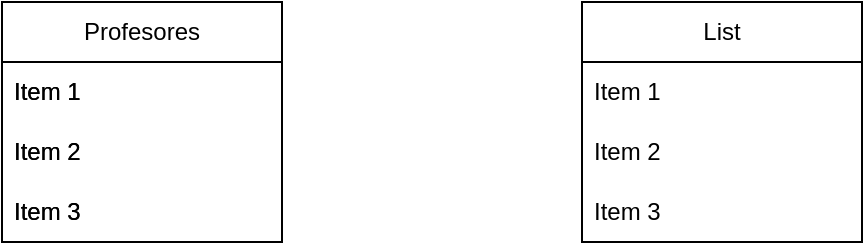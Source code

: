 <mxfile version="24.8.0">
  <diagram name="Página-1" id="7sE9IKyORgrUFRkcSsKX">
    <mxGraphModel dx="1426" dy="749" grid="1" gridSize="10" guides="1" tooltips="1" connect="1" arrows="1" fold="1" page="1" pageScale="1" pageWidth="827" pageHeight="1169" math="0" shadow="0">
      <root>
        <mxCell id="0" />
        <mxCell id="1" parent="0" />
        <mxCell id="T9eKaKcvzEvThPDkCqa5-1" value="List" style="swimlane;fontStyle=0;childLayout=stackLayout;horizontal=1;startSize=30;horizontalStack=0;resizeParent=1;resizeParentMax=0;resizeLast=0;collapsible=1;marginBottom=0;whiteSpace=wrap;html=1;" parent="1" vertex="1">
          <mxGeometry x="340" y="330.0" width="140" height="120" as="geometry" />
        </mxCell>
        <mxCell id="T9eKaKcvzEvThPDkCqa5-2" value="Item 1" style="text;strokeColor=none;fillColor=none;align=left;verticalAlign=middle;spacingLeft=4;spacingRight=4;overflow=hidden;points=[[0,0.5],[1,0.5]];portConstraint=eastwest;rotatable=0;whiteSpace=wrap;html=1;" parent="T9eKaKcvzEvThPDkCqa5-1" vertex="1">
          <mxGeometry y="30" width="140" height="30" as="geometry" />
        </mxCell>
        <mxCell id="T9eKaKcvzEvThPDkCqa5-3" value="Item 2" style="text;strokeColor=none;fillColor=none;align=left;verticalAlign=middle;spacingLeft=4;spacingRight=4;overflow=hidden;points=[[0,0.5],[1,0.5]];portConstraint=eastwest;rotatable=0;whiteSpace=wrap;html=1;" parent="T9eKaKcvzEvThPDkCqa5-1" vertex="1">
          <mxGeometry y="60" width="140" height="30" as="geometry" />
        </mxCell>
        <mxCell id="T9eKaKcvzEvThPDkCqa5-4" value="Item 3" style="text;strokeColor=none;fillColor=none;align=left;verticalAlign=middle;spacingLeft=4;spacingRight=4;overflow=hidden;points=[[0,0.5],[1,0.5]];portConstraint=eastwest;rotatable=0;whiteSpace=wrap;html=1;" parent="T9eKaKcvzEvThPDkCqa5-1" vertex="1">
          <mxGeometry y="90" width="140" height="30" as="geometry" />
        </mxCell>
        <mxCell id="T9eKaKcvzEvThPDkCqa5-5" value="Profesores" style="swimlane;fontStyle=0;childLayout=stackLayout;horizontal=1;startSize=30;horizontalStack=0;resizeParent=1;resizeParentMax=0;resizeLast=0;collapsible=1;marginBottom=0;whiteSpace=wrap;html=1;" parent="1" vertex="1">
          <mxGeometry x="340" y="330.0" width="140" height="120" as="geometry" />
        </mxCell>
        <mxCell id="T9eKaKcvzEvThPDkCqa5-6" value="Item 1" style="text;strokeColor=none;fillColor=none;align=left;verticalAlign=middle;spacingLeft=4;spacingRight=4;overflow=hidden;points=[[0,0.5],[1,0.5]];portConstraint=eastwest;rotatable=0;whiteSpace=wrap;html=1;" parent="T9eKaKcvzEvThPDkCqa5-5" vertex="1">
          <mxGeometry y="30" width="140" height="30" as="geometry" />
        </mxCell>
        <mxCell id="T9eKaKcvzEvThPDkCqa5-7" value="Item 2" style="text;strokeColor=none;fillColor=none;align=left;verticalAlign=middle;spacingLeft=4;spacingRight=4;overflow=hidden;points=[[0,0.5],[1,0.5]];portConstraint=eastwest;rotatable=0;whiteSpace=wrap;html=1;" parent="T9eKaKcvzEvThPDkCqa5-5" vertex="1">
          <mxGeometry y="60" width="140" height="30" as="geometry" />
        </mxCell>
        <mxCell id="T9eKaKcvzEvThPDkCqa5-8" value="Item 3" style="text;strokeColor=none;fillColor=none;align=left;verticalAlign=middle;spacingLeft=4;spacingRight=4;overflow=hidden;points=[[0,0.5],[1,0.5]];portConstraint=eastwest;rotatable=0;whiteSpace=wrap;html=1;" parent="T9eKaKcvzEvThPDkCqa5-5" vertex="1">
          <mxGeometry y="90" width="140" height="30" as="geometry" />
        </mxCell>
        <mxCell id="9pL7jduhJzko9wjxWpsx-1" value="List" style="swimlane;fontStyle=0;childLayout=stackLayout;horizontal=1;startSize=30;horizontalStack=0;resizeParent=1;resizeParentMax=0;resizeLast=0;collapsible=1;marginBottom=0;whiteSpace=wrap;html=1;" vertex="1" parent="1">
          <mxGeometry x="630" y="330" width="140" height="120" as="geometry" />
        </mxCell>
        <mxCell id="9pL7jduhJzko9wjxWpsx-2" value="Item 1" style="text;strokeColor=none;fillColor=none;align=left;verticalAlign=middle;spacingLeft=4;spacingRight=4;overflow=hidden;points=[[0,0.5],[1,0.5]];portConstraint=eastwest;rotatable=0;whiteSpace=wrap;html=1;" vertex="1" parent="9pL7jduhJzko9wjxWpsx-1">
          <mxGeometry y="30" width="140" height="30" as="geometry" />
        </mxCell>
        <mxCell id="9pL7jduhJzko9wjxWpsx-3" value="Item 2" style="text;strokeColor=none;fillColor=none;align=left;verticalAlign=middle;spacingLeft=4;spacingRight=4;overflow=hidden;points=[[0,0.5],[1,0.5]];portConstraint=eastwest;rotatable=0;whiteSpace=wrap;html=1;" vertex="1" parent="9pL7jduhJzko9wjxWpsx-1">
          <mxGeometry y="60" width="140" height="30" as="geometry" />
        </mxCell>
        <mxCell id="9pL7jduhJzko9wjxWpsx-4" value="Item 3" style="text;strokeColor=none;fillColor=none;align=left;verticalAlign=middle;spacingLeft=4;spacingRight=4;overflow=hidden;points=[[0,0.5],[1,0.5]];portConstraint=eastwest;rotatable=0;whiteSpace=wrap;html=1;" vertex="1" parent="9pL7jduhJzko9wjxWpsx-1">
          <mxGeometry y="90" width="140" height="30" as="geometry" />
        </mxCell>
      </root>
    </mxGraphModel>
  </diagram>
</mxfile>
